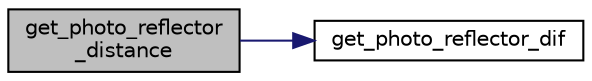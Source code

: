 digraph "get_photo_reflector_distance"
{
 // LATEX_PDF_SIZE
  edge [fontname="Helvetica",fontsize="10",labelfontname="Helvetica",labelfontsize="10"];
  node [fontname="Helvetica",fontsize="10",shape=record];
  rankdir="LR";
  Node1 [label="get_photo_reflector\l_distance",height=0.2,width=0.4,color="black", fillcolor="grey75", style="filled", fontcolor="black",tooltip="フォトリフレクタで計測した距離を取得"];
  Node1 -> Node2 [color="midnightblue",fontsize="10",style="solid",fontname="Helvetica"];
  Node2 [label="get_photo_reflector_dif",height=0.2,width=0.4,color="black", fillcolor="white", style="filled",URL="$photo__reflector_8c.html#a2fad7caf1bc795389c410e2dde2ca68a",tooltip=" "];
}
